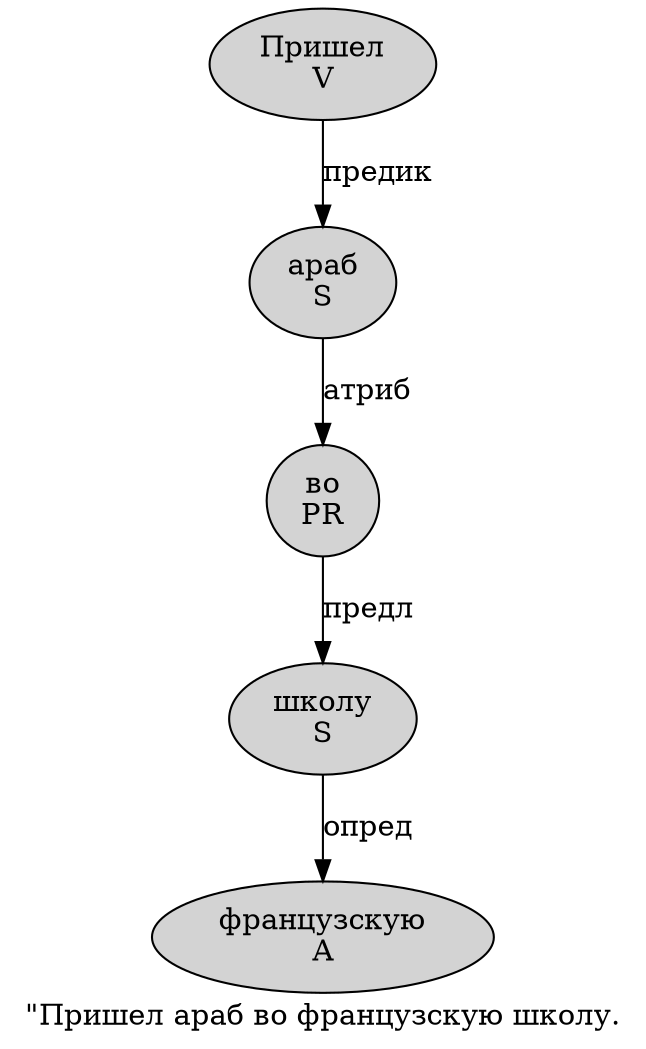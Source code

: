 digraph SENTENCE_300 {
	graph [label="\"Пришел араб во французскую школу."]
	node [style=filled]
		1 [label="Пришел
V" color="" fillcolor=lightgray penwidth=1 shape=ellipse]
		2 [label="араб
S" color="" fillcolor=lightgray penwidth=1 shape=ellipse]
		3 [label="во
PR" color="" fillcolor=lightgray penwidth=1 shape=ellipse]
		4 [label="французскую
A" color="" fillcolor=lightgray penwidth=1 shape=ellipse]
		5 [label="школу
S" color="" fillcolor=lightgray penwidth=1 shape=ellipse]
			1 -> 2 [label="предик"]
			2 -> 3 [label="атриб"]
			5 -> 4 [label="опред"]
			3 -> 5 [label="предл"]
}